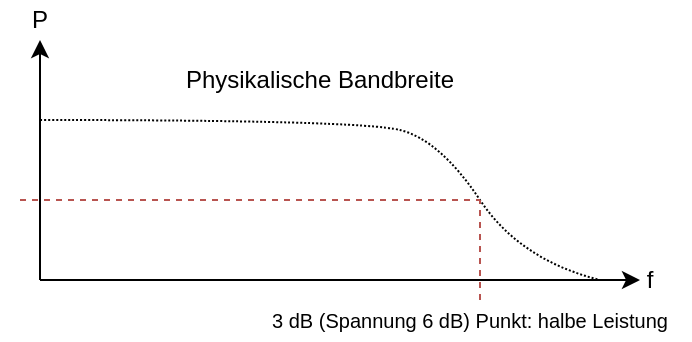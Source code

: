 <mxfile version="13.7.3" type="device"><diagram id="UWjjDdKZhTM0uCMWTTUf" name="Seite-1"><mxGraphModel dx="782" dy="580" grid="1" gridSize="10" guides="1" tooltips="1" connect="1" arrows="1" fold="1" page="1" pageScale="1" pageWidth="827" pageHeight="1169" math="0" shadow="0"><root><mxCell id="0"/><mxCell id="1" parent="0"/><mxCell id="Dc7sAqeQ8Tox2BM8zgF7-1" value="" style="group" vertex="1" connectable="0" parent="1"><mxGeometry x="40" y="40" width="345" height="170" as="geometry"/></mxCell><mxCell id="Dc7sAqeQ8Tox2BM8zgF7-2" value="" style="endArrow=classic;html=1;" edge="1" parent="Dc7sAqeQ8Tox2BM8zgF7-1"><mxGeometry width="50" height="50" relative="1" as="geometry"><mxPoint x="20" y="140" as="sourcePoint"/><mxPoint x="320" y="140" as="targetPoint"/></mxGeometry></mxCell><mxCell id="Dc7sAqeQ8Tox2BM8zgF7-3" value="" style="endArrow=classic;html=1;" edge="1" parent="Dc7sAqeQ8Tox2BM8zgF7-1"><mxGeometry width="50" height="50" relative="1" as="geometry"><mxPoint x="20" y="140" as="sourcePoint"/><mxPoint x="20" y="20" as="targetPoint"/></mxGeometry></mxCell><mxCell id="Dc7sAqeQ8Tox2BM8zgF7-4" value="P" style="text;html=1;strokeColor=none;fillColor=none;align=center;verticalAlign=middle;whiteSpace=wrap;rounded=0;" vertex="1" parent="Dc7sAqeQ8Tox2BM8zgF7-1"><mxGeometry width="40" height="20" as="geometry"/></mxCell><mxCell id="Dc7sAqeQ8Tox2BM8zgF7-5" value="f" style="text;html=1;strokeColor=none;fillColor=none;align=center;verticalAlign=middle;whiteSpace=wrap;rounded=0;" vertex="1" parent="Dc7sAqeQ8Tox2BM8zgF7-1"><mxGeometry x="305" y="130" width="40" height="20" as="geometry"/></mxCell><mxCell id="Dc7sAqeQ8Tox2BM8zgF7-6" value="" style="curved=1;endArrow=none;html=1;endFill=0;dashed=1;dashPattern=1 1;" edge="1" parent="Dc7sAqeQ8Tox2BM8zgF7-1"><mxGeometry width="50" height="50" relative="1" as="geometry"><mxPoint x="20" y="60" as="sourcePoint"/><mxPoint x="300" y="140" as="targetPoint"/><Array as="points"><mxPoint x="180" y="60"/><mxPoint x="220" y="70"/><mxPoint x="260" y="130"/></Array></mxGeometry></mxCell><mxCell id="Dc7sAqeQ8Tox2BM8zgF7-7" value="Physikalische Bandbreite" style="text;html=1;strokeColor=none;fillColor=none;align=center;verticalAlign=middle;whiteSpace=wrap;rounded=0;" vertex="1" parent="Dc7sAqeQ8Tox2BM8zgF7-1"><mxGeometry x="70" y="30" width="180" height="20" as="geometry"/></mxCell><mxCell id="Dc7sAqeQ8Tox2BM8zgF7-8" value="" style="endArrow=none;dashed=1;html=1;strokeWidth=1;fillColor=#f8cecc;strokeColor=#b85450;" edge="1" parent="Dc7sAqeQ8Tox2BM8zgF7-1"><mxGeometry width="50" height="50" relative="1" as="geometry"><mxPoint x="10" y="100" as="sourcePoint"/><mxPoint x="240" y="100" as="targetPoint"/></mxGeometry></mxCell><mxCell id="Dc7sAqeQ8Tox2BM8zgF7-9" value="" style="endArrow=none;dashed=1;html=1;strokeWidth=1;fillColor=#f8cecc;strokeColor=#b85450;" edge="1" parent="Dc7sAqeQ8Tox2BM8zgF7-1"><mxGeometry width="50" height="50" relative="1" as="geometry"><mxPoint x="240" y="150" as="sourcePoint"/><mxPoint x="240" y="100" as="targetPoint"/></mxGeometry></mxCell><mxCell id="Dc7sAqeQ8Tox2BM8zgF7-10" value="3 dB (Spannung 6 dB) Punkt: halbe Leistung" style="text;html=1;strokeColor=none;fillColor=none;align=center;verticalAlign=middle;whiteSpace=wrap;rounded=0;fontSize=10;" vertex="1" parent="Dc7sAqeQ8Tox2BM8zgF7-1"><mxGeometry x="125" y="150" width="220" height="20" as="geometry"/></mxCell></root></mxGraphModel></diagram></mxfile>